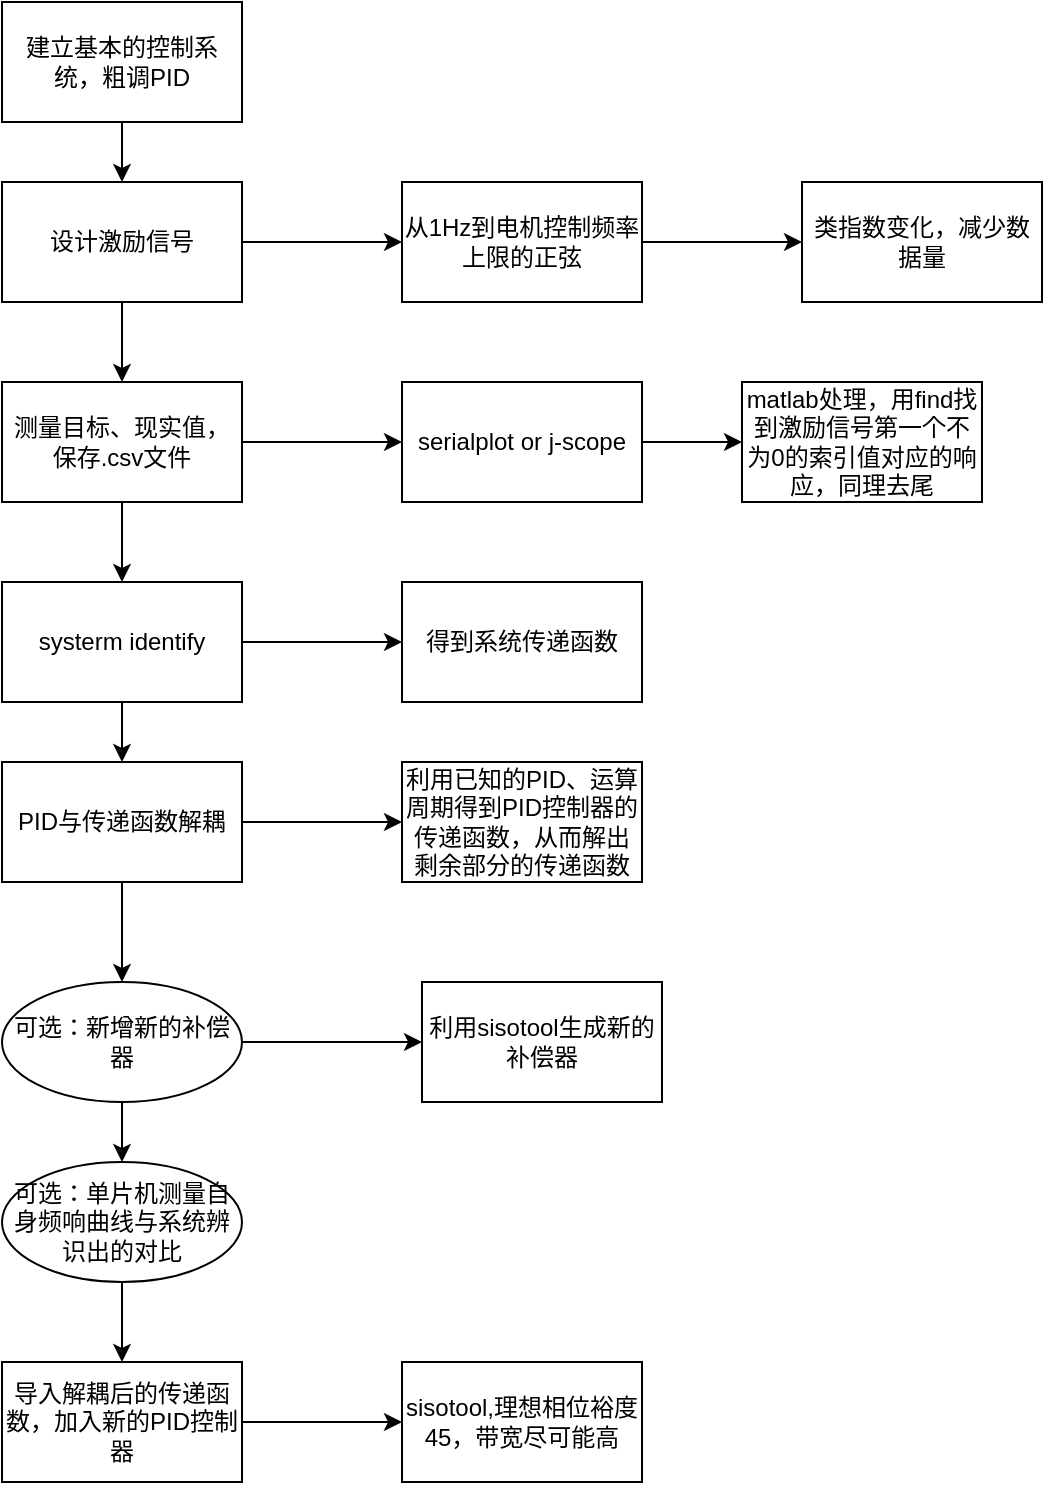 <mxfile version="20.3.0" type="device"><diagram id="OrZRA0poEjY40ZK7S3ne" name="第 1 页"><mxGraphModel dx="594" dy="844" grid="1" gridSize="10" guides="1" tooltips="1" connect="1" arrows="1" fold="1" page="1" pageScale="1" pageWidth="827" pageHeight="1169" math="0" shadow="0"><root><mxCell id="0"/><mxCell id="1" parent="0"/><mxCell id="eKY71-lopcKZu4ER537M-3" value="" style="edgeStyle=orthogonalEdgeStyle;rounded=0;orthogonalLoop=1;jettySize=auto;html=1;" edge="1" parent="1" source="eKY71-lopcKZu4ER537M-1" target="eKY71-lopcKZu4ER537M-2"><mxGeometry relative="1" as="geometry"/></mxCell><mxCell id="eKY71-lopcKZu4ER537M-1" value="建立基本的控制系统，粗调PID" style="rounded=0;whiteSpace=wrap;html=1;" vertex="1" parent="1"><mxGeometry x="190" y="20" width="120" height="60" as="geometry"/></mxCell><mxCell id="eKY71-lopcKZu4ER537M-5" value="" style="edgeStyle=orthogonalEdgeStyle;rounded=0;orthogonalLoop=1;jettySize=auto;html=1;" edge="1" parent="1" source="eKY71-lopcKZu4ER537M-2" target="eKY71-lopcKZu4ER537M-4"><mxGeometry relative="1" as="geometry"/></mxCell><mxCell id="eKY71-lopcKZu4ER537M-9" value="" style="edgeStyle=orthogonalEdgeStyle;rounded=0;orthogonalLoop=1;jettySize=auto;html=1;" edge="1" parent="1" source="eKY71-lopcKZu4ER537M-2" target="eKY71-lopcKZu4ER537M-8"><mxGeometry relative="1" as="geometry"/></mxCell><mxCell id="eKY71-lopcKZu4ER537M-2" value="设计激励信号" style="rounded=0;whiteSpace=wrap;html=1;" vertex="1" parent="1"><mxGeometry x="190" y="110" width="120" height="60" as="geometry"/></mxCell><mxCell id="eKY71-lopcKZu4ER537M-7" value="" style="edgeStyle=orthogonalEdgeStyle;rounded=0;orthogonalLoop=1;jettySize=auto;html=1;" edge="1" parent="1" source="eKY71-lopcKZu4ER537M-4" target="eKY71-lopcKZu4ER537M-6"><mxGeometry relative="1" as="geometry"/></mxCell><mxCell id="eKY71-lopcKZu4ER537M-4" value="从1Hz到电机控制频率上限的正弦" style="whiteSpace=wrap;html=1;rounded=0;" vertex="1" parent="1"><mxGeometry x="390" y="110" width="120" height="60" as="geometry"/></mxCell><mxCell id="eKY71-lopcKZu4ER537M-6" value="类指数变化，减少数据量" style="whiteSpace=wrap;html=1;rounded=0;" vertex="1" parent="1"><mxGeometry x="590" y="110" width="120" height="60" as="geometry"/></mxCell><mxCell id="eKY71-lopcKZu4ER537M-11" value="" style="edgeStyle=orthogonalEdgeStyle;rounded=0;orthogonalLoop=1;jettySize=auto;html=1;" edge="1" parent="1" source="eKY71-lopcKZu4ER537M-8" target="eKY71-lopcKZu4ER537M-10"><mxGeometry relative="1" as="geometry"/></mxCell><mxCell id="eKY71-lopcKZu4ER537M-18" value="" style="edgeStyle=orthogonalEdgeStyle;rounded=0;orthogonalLoop=1;jettySize=auto;html=1;" edge="1" parent="1" source="eKY71-lopcKZu4ER537M-8" target="eKY71-lopcKZu4ER537M-12"><mxGeometry relative="1" as="geometry"/></mxCell><mxCell id="eKY71-lopcKZu4ER537M-8" value="测量目标、现实值，保存.csv文件" style="whiteSpace=wrap;html=1;rounded=0;" vertex="1" parent="1"><mxGeometry x="190" y="210" width="120" height="60" as="geometry"/></mxCell><mxCell id="eKY71-lopcKZu4ER537M-19" value="" style="edgeStyle=orthogonalEdgeStyle;rounded=0;orthogonalLoop=1;jettySize=auto;html=1;" edge="1" parent="1" source="eKY71-lopcKZu4ER537M-10" target="eKY71-lopcKZu4ER537M-15"><mxGeometry relative="1" as="geometry"/></mxCell><mxCell id="eKY71-lopcKZu4ER537M-10" value="serialplot or j-scope" style="whiteSpace=wrap;html=1;rounded=0;" vertex="1" parent="1"><mxGeometry x="390" y="210" width="120" height="60" as="geometry"/></mxCell><mxCell id="eKY71-lopcKZu4ER537M-21" value="" style="edgeStyle=orthogonalEdgeStyle;rounded=0;orthogonalLoop=1;jettySize=auto;html=1;" edge="1" parent="1" source="eKY71-lopcKZu4ER537M-12" target="eKY71-lopcKZu4ER537M-20"><mxGeometry relative="1" as="geometry"/></mxCell><mxCell id="eKY71-lopcKZu4ER537M-23" value="" style="edgeStyle=orthogonalEdgeStyle;rounded=0;orthogonalLoop=1;jettySize=auto;html=1;" edge="1" parent="1" source="eKY71-lopcKZu4ER537M-12" target="eKY71-lopcKZu4ER537M-22"><mxGeometry relative="1" as="geometry"/></mxCell><mxCell id="eKY71-lopcKZu4ER537M-12" value="systerm identify" style="whiteSpace=wrap;html=1;rounded=0;" vertex="1" parent="1"><mxGeometry x="190" y="310" width="120" height="60" as="geometry"/></mxCell><mxCell id="eKY71-lopcKZu4ER537M-15" value="matlab处理，用find找到激励信号第一个不为0的索引值对应的响应，同理去尾" style="whiteSpace=wrap;html=1;rounded=0;" vertex="1" parent="1"><mxGeometry x="560" y="210" width="120" height="60" as="geometry"/></mxCell><mxCell id="eKY71-lopcKZu4ER537M-20" value="得到系统传递函数" style="whiteSpace=wrap;html=1;rounded=0;" vertex="1" parent="1"><mxGeometry x="390" y="310" width="120" height="60" as="geometry"/></mxCell><mxCell id="eKY71-lopcKZu4ER537M-25" value="" style="edgeStyle=orthogonalEdgeStyle;rounded=0;orthogonalLoop=1;jettySize=auto;html=1;" edge="1" parent="1" source="eKY71-lopcKZu4ER537M-22" target="eKY71-lopcKZu4ER537M-24"><mxGeometry relative="1" as="geometry"/></mxCell><mxCell id="eKY71-lopcKZu4ER537M-31" value="" style="edgeStyle=orthogonalEdgeStyle;rounded=0;orthogonalLoop=1;jettySize=auto;html=1;" edge="1" parent="1" source="eKY71-lopcKZu4ER537M-22" target="eKY71-lopcKZu4ER537M-26"><mxGeometry relative="1" as="geometry"/></mxCell><mxCell id="eKY71-lopcKZu4ER537M-22" value="PID与传递函数解耦" style="whiteSpace=wrap;html=1;rounded=0;" vertex="1" parent="1"><mxGeometry x="190" y="400" width="120" height="60" as="geometry"/></mxCell><mxCell id="eKY71-lopcKZu4ER537M-24" value="利用已知的PID、运算周期得到PID控制器的传递函数，从而解出剩余部分的传递函数" style="whiteSpace=wrap;html=1;rounded=0;" vertex="1" parent="1"><mxGeometry x="390" y="400" width="120" height="60" as="geometry"/></mxCell><mxCell id="eKY71-lopcKZu4ER537M-29" value="" style="edgeStyle=orthogonalEdgeStyle;rounded=0;orthogonalLoop=1;jettySize=auto;html=1;" edge="1" parent="1" source="eKY71-lopcKZu4ER537M-26" target="eKY71-lopcKZu4ER537M-28"><mxGeometry relative="1" as="geometry"/></mxCell><mxCell id="eKY71-lopcKZu4ER537M-33" value="" style="edgeStyle=orthogonalEdgeStyle;rounded=0;orthogonalLoop=1;jettySize=auto;html=1;" edge="1" parent="1" source="eKY71-lopcKZu4ER537M-26" target="eKY71-lopcKZu4ER537M-32"><mxGeometry relative="1" as="geometry"/></mxCell><mxCell id="eKY71-lopcKZu4ER537M-26" value="可选：新增新的补偿器" style="ellipse;whiteSpace=wrap;html=1;rounded=0;" vertex="1" parent="1"><mxGeometry x="190" y="510" width="120" height="60" as="geometry"/></mxCell><mxCell id="eKY71-lopcKZu4ER537M-28" value="利用sisotool生成新的补偿器" style="whiteSpace=wrap;html=1;rounded=0;" vertex="1" parent="1"><mxGeometry x="400" y="510" width="120" height="60" as="geometry"/></mxCell><mxCell id="eKY71-lopcKZu4ER537M-38" value="" style="edgeStyle=orthogonalEdgeStyle;rounded=0;orthogonalLoop=1;jettySize=auto;html=1;" edge="1" parent="1" source="eKY71-lopcKZu4ER537M-32" target="eKY71-lopcKZu4ER537M-37"><mxGeometry relative="1" as="geometry"/></mxCell><mxCell id="eKY71-lopcKZu4ER537M-32" value="可选：单片机测量自身频响曲线与系统辨识出的对比" style="ellipse;whiteSpace=wrap;html=1;rounded=0;" vertex="1" parent="1"><mxGeometry x="190" y="600" width="120" height="60" as="geometry"/></mxCell><mxCell id="eKY71-lopcKZu4ER537M-40" value="" style="edgeStyle=orthogonalEdgeStyle;rounded=0;orthogonalLoop=1;jettySize=auto;html=1;" edge="1" parent="1" source="eKY71-lopcKZu4ER537M-37" target="eKY71-lopcKZu4ER537M-39"><mxGeometry relative="1" as="geometry"/></mxCell><mxCell id="eKY71-lopcKZu4ER537M-37" value="导入解耦后的传递函数，加入新的PID控制器" style="whiteSpace=wrap;html=1;rounded=0;" vertex="1" parent="1"><mxGeometry x="190" y="700" width="120" height="60" as="geometry"/></mxCell><mxCell id="eKY71-lopcKZu4ER537M-39" value="sisotool,理想相位裕度45，带宽尽可能高" style="whiteSpace=wrap;html=1;rounded=0;" vertex="1" parent="1"><mxGeometry x="390" y="700" width="120" height="60" as="geometry"/></mxCell></root></mxGraphModel></diagram></mxfile>